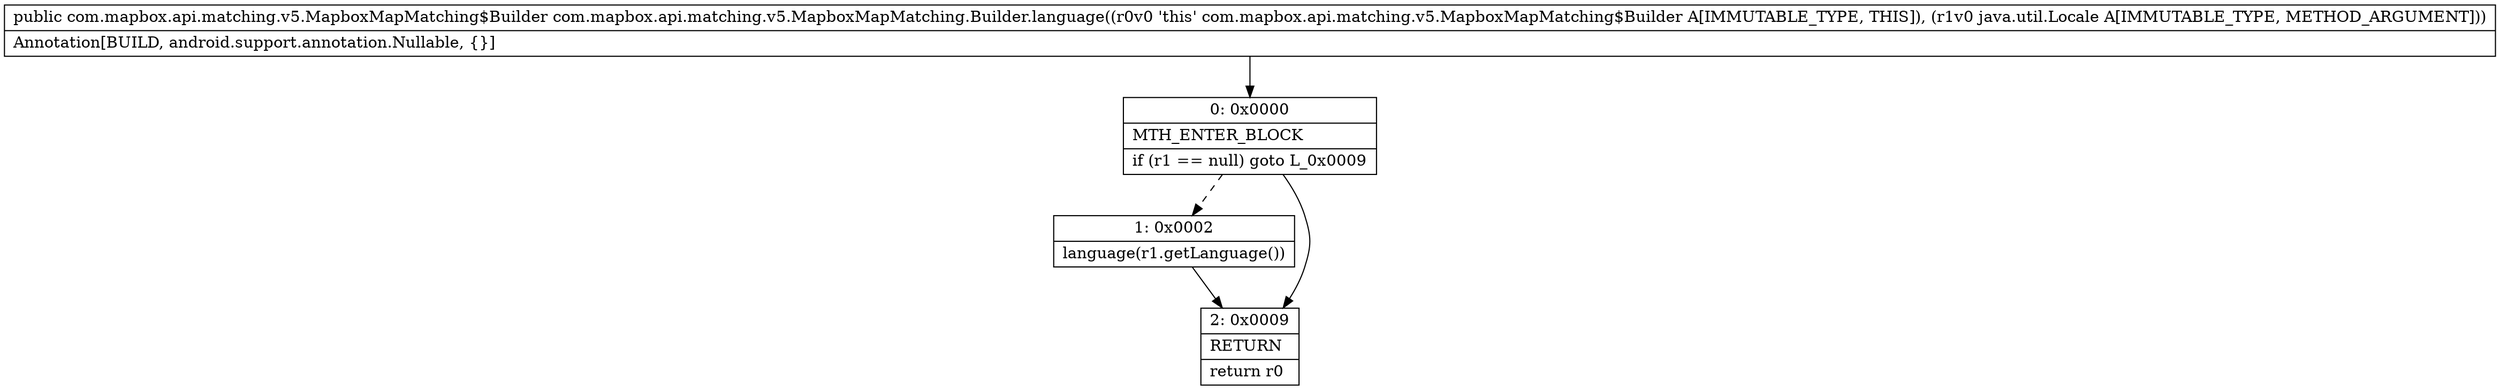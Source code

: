 digraph "CFG forcom.mapbox.api.matching.v5.MapboxMapMatching.Builder.language(Ljava\/util\/Locale;)Lcom\/mapbox\/api\/matching\/v5\/MapboxMapMatching$Builder;" {
Node_0 [shape=record,label="{0\:\ 0x0000|MTH_ENTER_BLOCK\l|if (r1 == null) goto L_0x0009\l}"];
Node_1 [shape=record,label="{1\:\ 0x0002|language(r1.getLanguage())\l}"];
Node_2 [shape=record,label="{2\:\ 0x0009|RETURN\l|return r0\l}"];
MethodNode[shape=record,label="{public com.mapbox.api.matching.v5.MapboxMapMatching$Builder com.mapbox.api.matching.v5.MapboxMapMatching.Builder.language((r0v0 'this' com.mapbox.api.matching.v5.MapboxMapMatching$Builder A[IMMUTABLE_TYPE, THIS]), (r1v0 java.util.Locale A[IMMUTABLE_TYPE, METHOD_ARGUMENT]))  | Annotation[BUILD, android.support.annotation.Nullable, \{\}]\l}"];
MethodNode -> Node_0;
Node_0 -> Node_1[style=dashed];
Node_0 -> Node_2;
Node_1 -> Node_2;
}

